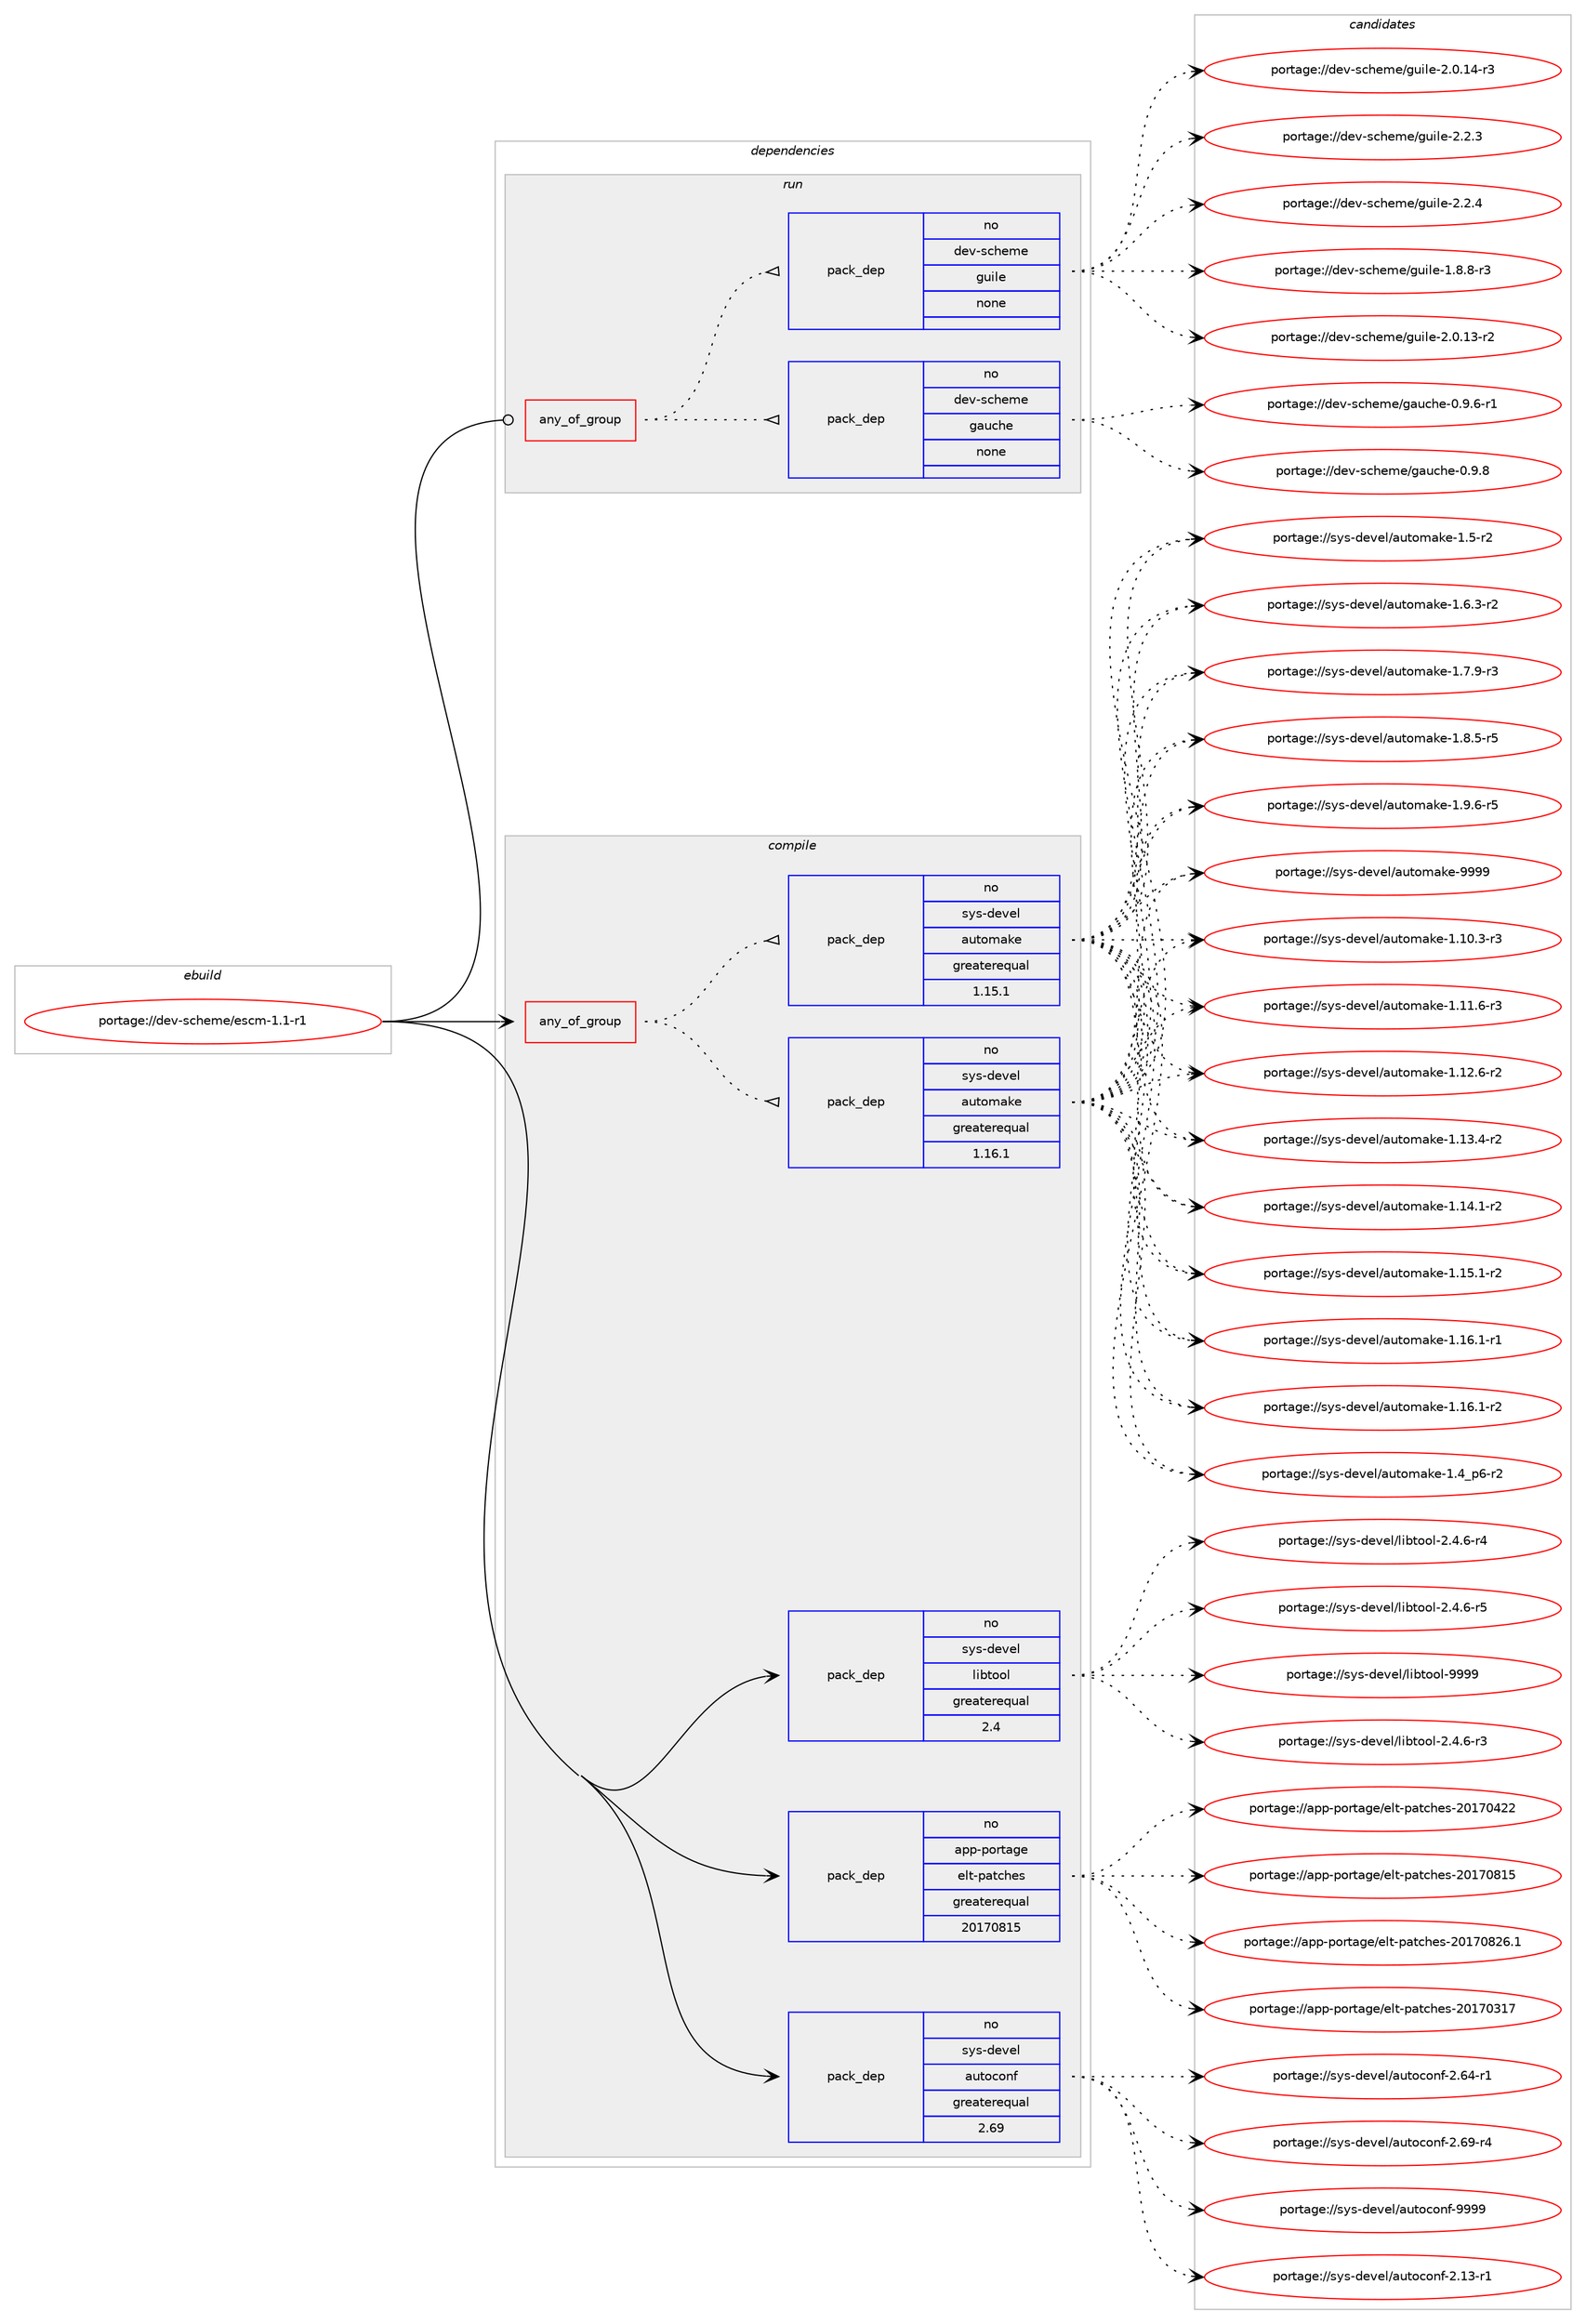digraph prolog {

# *************
# Graph options
# *************

newrank=true;
concentrate=true;
compound=true;
graph [rankdir=LR,fontname=Helvetica,fontsize=10,ranksep=1.5];#, ranksep=2.5, nodesep=0.2];
edge  [arrowhead=vee];
node  [fontname=Helvetica,fontsize=10];

# **********
# The ebuild
# **********

subgraph cluster_leftcol {
color=gray;
rank=same;
label=<<i>ebuild</i>>;
id [label="portage://dev-scheme/escm-1.1-r1", color=red, width=4, href="../dev-scheme/escm-1.1-r1.svg"];
}

# ****************
# The dependencies
# ****************

subgraph cluster_midcol {
color=gray;
label=<<i>dependencies</i>>;
subgraph cluster_compile {
fillcolor="#eeeeee";
style=filled;
label=<<i>compile</i>>;
subgraph any3492 {
dependency256882 [label=<<TABLE BORDER="0" CELLBORDER="1" CELLSPACING="0" CELLPADDING="4"><TR><TD CELLPADDING="10">any_of_group</TD></TR></TABLE>>, shape=none, color=red];subgraph pack183207 {
dependency256883 [label=<<TABLE BORDER="0" CELLBORDER="1" CELLSPACING="0" CELLPADDING="4" WIDTH="220"><TR><TD ROWSPAN="6" CELLPADDING="30">pack_dep</TD></TR><TR><TD WIDTH="110">no</TD></TR><TR><TD>sys-devel</TD></TR><TR><TD>automake</TD></TR><TR><TD>greaterequal</TD></TR><TR><TD>1.16.1</TD></TR></TABLE>>, shape=none, color=blue];
}
dependency256882:e -> dependency256883:w [weight=20,style="dotted",arrowhead="oinv"];
subgraph pack183208 {
dependency256884 [label=<<TABLE BORDER="0" CELLBORDER="1" CELLSPACING="0" CELLPADDING="4" WIDTH="220"><TR><TD ROWSPAN="6" CELLPADDING="30">pack_dep</TD></TR><TR><TD WIDTH="110">no</TD></TR><TR><TD>sys-devel</TD></TR><TR><TD>automake</TD></TR><TR><TD>greaterequal</TD></TR><TR><TD>1.15.1</TD></TR></TABLE>>, shape=none, color=blue];
}
dependency256882:e -> dependency256884:w [weight=20,style="dotted",arrowhead="oinv"];
}
id:e -> dependency256882:w [weight=20,style="solid",arrowhead="vee"];
subgraph pack183209 {
dependency256885 [label=<<TABLE BORDER="0" CELLBORDER="1" CELLSPACING="0" CELLPADDING="4" WIDTH="220"><TR><TD ROWSPAN="6" CELLPADDING="30">pack_dep</TD></TR><TR><TD WIDTH="110">no</TD></TR><TR><TD>app-portage</TD></TR><TR><TD>elt-patches</TD></TR><TR><TD>greaterequal</TD></TR><TR><TD>20170815</TD></TR></TABLE>>, shape=none, color=blue];
}
id:e -> dependency256885:w [weight=20,style="solid",arrowhead="vee"];
subgraph pack183210 {
dependency256886 [label=<<TABLE BORDER="0" CELLBORDER="1" CELLSPACING="0" CELLPADDING="4" WIDTH="220"><TR><TD ROWSPAN="6" CELLPADDING="30">pack_dep</TD></TR><TR><TD WIDTH="110">no</TD></TR><TR><TD>sys-devel</TD></TR><TR><TD>autoconf</TD></TR><TR><TD>greaterequal</TD></TR><TR><TD>2.69</TD></TR></TABLE>>, shape=none, color=blue];
}
id:e -> dependency256886:w [weight=20,style="solid",arrowhead="vee"];
subgraph pack183211 {
dependency256887 [label=<<TABLE BORDER="0" CELLBORDER="1" CELLSPACING="0" CELLPADDING="4" WIDTH="220"><TR><TD ROWSPAN="6" CELLPADDING="30">pack_dep</TD></TR><TR><TD WIDTH="110">no</TD></TR><TR><TD>sys-devel</TD></TR><TR><TD>libtool</TD></TR><TR><TD>greaterequal</TD></TR><TR><TD>2.4</TD></TR></TABLE>>, shape=none, color=blue];
}
id:e -> dependency256887:w [weight=20,style="solid",arrowhead="vee"];
}
subgraph cluster_compileandrun {
fillcolor="#eeeeee";
style=filled;
label=<<i>compile and run</i>>;
}
subgraph cluster_run {
fillcolor="#eeeeee";
style=filled;
label=<<i>run</i>>;
subgraph any3493 {
dependency256888 [label=<<TABLE BORDER="0" CELLBORDER="1" CELLSPACING="0" CELLPADDING="4"><TR><TD CELLPADDING="10">any_of_group</TD></TR></TABLE>>, shape=none, color=red];subgraph pack183212 {
dependency256889 [label=<<TABLE BORDER="0" CELLBORDER="1" CELLSPACING="0" CELLPADDING="4" WIDTH="220"><TR><TD ROWSPAN="6" CELLPADDING="30">pack_dep</TD></TR><TR><TD WIDTH="110">no</TD></TR><TR><TD>dev-scheme</TD></TR><TR><TD>gauche</TD></TR><TR><TD>none</TD></TR><TR><TD></TD></TR></TABLE>>, shape=none, color=blue];
}
dependency256888:e -> dependency256889:w [weight=20,style="dotted",arrowhead="oinv"];
subgraph pack183213 {
dependency256890 [label=<<TABLE BORDER="0" CELLBORDER="1" CELLSPACING="0" CELLPADDING="4" WIDTH="220"><TR><TD ROWSPAN="6" CELLPADDING="30">pack_dep</TD></TR><TR><TD WIDTH="110">no</TD></TR><TR><TD>dev-scheme</TD></TR><TR><TD>guile</TD></TR><TR><TD>none</TD></TR><TR><TD></TD></TR></TABLE>>, shape=none, color=blue];
}
dependency256888:e -> dependency256890:w [weight=20,style="dotted",arrowhead="oinv"];
}
id:e -> dependency256888:w [weight=20,style="solid",arrowhead="odot"];
}
}

# **************
# The candidates
# **************

subgraph cluster_choices {
rank=same;
color=gray;
label=<<i>candidates</i>>;

subgraph choice183207 {
color=black;
nodesep=1;
choiceportage11512111545100101118101108479711711611110997107101454946494846514511451 [label="portage://sys-devel/automake-1.10.3-r3", color=red, width=4,href="../sys-devel/automake-1.10.3-r3.svg"];
choiceportage11512111545100101118101108479711711611110997107101454946494946544511451 [label="portage://sys-devel/automake-1.11.6-r3", color=red, width=4,href="../sys-devel/automake-1.11.6-r3.svg"];
choiceportage11512111545100101118101108479711711611110997107101454946495046544511450 [label="portage://sys-devel/automake-1.12.6-r2", color=red, width=4,href="../sys-devel/automake-1.12.6-r2.svg"];
choiceportage11512111545100101118101108479711711611110997107101454946495146524511450 [label="portage://sys-devel/automake-1.13.4-r2", color=red, width=4,href="../sys-devel/automake-1.13.4-r2.svg"];
choiceportage11512111545100101118101108479711711611110997107101454946495246494511450 [label="portage://sys-devel/automake-1.14.1-r2", color=red, width=4,href="../sys-devel/automake-1.14.1-r2.svg"];
choiceportage11512111545100101118101108479711711611110997107101454946495346494511450 [label="portage://sys-devel/automake-1.15.1-r2", color=red, width=4,href="../sys-devel/automake-1.15.1-r2.svg"];
choiceportage11512111545100101118101108479711711611110997107101454946495446494511449 [label="portage://sys-devel/automake-1.16.1-r1", color=red, width=4,href="../sys-devel/automake-1.16.1-r1.svg"];
choiceportage11512111545100101118101108479711711611110997107101454946495446494511450 [label="portage://sys-devel/automake-1.16.1-r2", color=red, width=4,href="../sys-devel/automake-1.16.1-r2.svg"];
choiceportage115121115451001011181011084797117116111109971071014549465295112544511450 [label="portage://sys-devel/automake-1.4_p6-r2", color=red, width=4,href="../sys-devel/automake-1.4_p6-r2.svg"];
choiceportage11512111545100101118101108479711711611110997107101454946534511450 [label="portage://sys-devel/automake-1.5-r2", color=red, width=4,href="../sys-devel/automake-1.5-r2.svg"];
choiceportage115121115451001011181011084797117116111109971071014549465446514511450 [label="portage://sys-devel/automake-1.6.3-r2", color=red, width=4,href="../sys-devel/automake-1.6.3-r2.svg"];
choiceportage115121115451001011181011084797117116111109971071014549465546574511451 [label="portage://sys-devel/automake-1.7.9-r3", color=red, width=4,href="../sys-devel/automake-1.7.9-r3.svg"];
choiceportage115121115451001011181011084797117116111109971071014549465646534511453 [label="portage://sys-devel/automake-1.8.5-r5", color=red, width=4,href="../sys-devel/automake-1.8.5-r5.svg"];
choiceportage115121115451001011181011084797117116111109971071014549465746544511453 [label="portage://sys-devel/automake-1.9.6-r5", color=red, width=4,href="../sys-devel/automake-1.9.6-r5.svg"];
choiceportage115121115451001011181011084797117116111109971071014557575757 [label="portage://sys-devel/automake-9999", color=red, width=4,href="../sys-devel/automake-9999.svg"];
dependency256883:e -> choiceportage11512111545100101118101108479711711611110997107101454946494846514511451:w [style=dotted,weight="100"];
dependency256883:e -> choiceportage11512111545100101118101108479711711611110997107101454946494946544511451:w [style=dotted,weight="100"];
dependency256883:e -> choiceportage11512111545100101118101108479711711611110997107101454946495046544511450:w [style=dotted,weight="100"];
dependency256883:e -> choiceportage11512111545100101118101108479711711611110997107101454946495146524511450:w [style=dotted,weight="100"];
dependency256883:e -> choiceportage11512111545100101118101108479711711611110997107101454946495246494511450:w [style=dotted,weight="100"];
dependency256883:e -> choiceportage11512111545100101118101108479711711611110997107101454946495346494511450:w [style=dotted,weight="100"];
dependency256883:e -> choiceportage11512111545100101118101108479711711611110997107101454946495446494511449:w [style=dotted,weight="100"];
dependency256883:e -> choiceportage11512111545100101118101108479711711611110997107101454946495446494511450:w [style=dotted,weight="100"];
dependency256883:e -> choiceportage115121115451001011181011084797117116111109971071014549465295112544511450:w [style=dotted,weight="100"];
dependency256883:e -> choiceportage11512111545100101118101108479711711611110997107101454946534511450:w [style=dotted,weight="100"];
dependency256883:e -> choiceportage115121115451001011181011084797117116111109971071014549465446514511450:w [style=dotted,weight="100"];
dependency256883:e -> choiceportage115121115451001011181011084797117116111109971071014549465546574511451:w [style=dotted,weight="100"];
dependency256883:e -> choiceportage115121115451001011181011084797117116111109971071014549465646534511453:w [style=dotted,weight="100"];
dependency256883:e -> choiceportage115121115451001011181011084797117116111109971071014549465746544511453:w [style=dotted,weight="100"];
dependency256883:e -> choiceportage115121115451001011181011084797117116111109971071014557575757:w [style=dotted,weight="100"];
}
subgraph choice183208 {
color=black;
nodesep=1;
choiceportage11512111545100101118101108479711711611110997107101454946494846514511451 [label="portage://sys-devel/automake-1.10.3-r3", color=red, width=4,href="../sys-devel/automake-1.10.3-r3.svg"];
choiceportage11512111545100101118101108479711711611110997107101454946494946544511451 [label="portage://sys-devel/automake-1.11.6-r3", color=red, width=4,href="../sys-devel/automake-1.11.6-r3.svg"];
choiceportage11512111545100101118101108479711711611110997107101454946495046544511450 [label="portage://sys-devel/automake-1.12.6-r2", color=red, width=4,href="../sys-devel/automake-1.12.6-r2.svg"];
choiceportage11512111545100101118101108479711711611110997107101454946495146524511450 [label="portage://sys-devel/automake-1.13.4-r2", color=red, width=4,href="../sys-devel/automake-1.13.4-r2.svg"];
choiceportage11512111545100101118101108479711711611110997107101454946495246494511450 [label="portage://sys-devel/automake-1.14.1-r2", color=red, width=4,href="../sys-devel/automake-1.14.1-r2.svg"];
choiceportage11512111545100101118101108479711711611110997107101454946495346494511450 [label="portage://sys-devel/automake-1.15.1-r2", color=red, width=4,href="../sys-devel/automake-1.15.1-r2.svg"];
choiceportage11512111545100101118101108479711711611110997107101454946495446494511449 [label="portage://sys-devel/automake-1.16.1-r1", color=red, width=4,href="../sys-devel/automake-1.16.1-r1.svg"];
choiceportage11512111545100101118101108479711711611110997107101454946495446494511450 [label="portage://sys-devel/automake-1.16.1-r2", color=red, width=4,href="../sys-devel/automake-1.16.1-r2.svg"];
choiceportage115121115451001011181011084797117116111109971071014549465295112544511450 [label="portage://sys-devel/automake-1.4_p6-r2", color=red, width=4,href="../sys-devel/automake-1.4_p6-r2.svg"];
choiceportage11512111545100101118101108479711711611110997107101454946534511450 [label="portage://sys-devel/automake-1.5-r2", color=red, width=4,href="../sys-devel/automake-1.5-r2.svg"];
choiceportage115121115451001011181011084797117116111109971071014549465446514511450 [label="portage://sys-devel/automake-1.6.3-r2", color=red, width=4,href="../sys-devel/automake-1.6.3-r2.svg"];
choiceportage115121115451001011181011084797117116111109971071014549465546574511451 [label="portage://sys-devel/automake-1.7.9-r3", color=red, width=4,href="../sys-devel/automake-1.7.9-r3.svg"];
choiceportage115121115451001011181011084797117116111109971071014549465646534511453 [label="portage://sys-devel/automake-1.8.5-r5", color=red, width=4,href="../sys-devel/automake-1.8.5-r5.svg"];
choiceportage115121115451001011181011084797117116111109971071014549465746544511453 [label="portage://sys-devel/automake-1.9.6-r5", color=red, width=4,href="../sys-devel/automake-1.9.6-r5.svg"];
choiceportage115121115451001011181011084797117116111109971071014557575757 [label="portage://sys-devel/automake-9999", color=red, width=4,href="../sys-devel/automake-9999.svg"];
dependency256884:e -> choiceportage11512111545100101118101108479711711611110997107101454946494846514511451:w [style=dotted,weight="100"];
dependency256884:e -> choiceportage11512111545100101118101108479711711611110997107101454946494946544511451:w [style=dotted,weight="100"];
dependency256884:e -> choiceportage11512111545100101118101108479711711611110997107101454946495046544511450:w [style=dotted,weight="100"];
dependency256884:e -> choiceportage11512111545100101118101108479711711611110997107101454946495146524511450:w [style=dotted,weight="100"];
dependency256884:e -> choiceportage11512111545100101118101108479711711611110997107101454946495246494511450:w [style=dotted,weight="100"];
dependency256884:e -> choiceportage11512111545100101118101108479711711611110997107101454946495346494511450:w [style=dotted,weight="100"];
dependency256884:e -> choiceportage11512111545100101118101108479711711611110997107101454946495446494511449:w [style=dotted,weight="100"];
dependency256884:e -> choiceportage11512111545100101118101108479711711611110997107101454946495446494511450:w [style=dotted,weight="100"];
dependency256884:e -> choiceportage115121115451001011181011084797117116111109971071014549465295112544511450:w [style=dotted,weight="100"];
dependency256884:e -> choiceportage11512111545100101118101108479711711611110997107101454946534511450:w [style=dotted,weight="100"];
dependency256884:e -> choiceportage115121115451001011181011084797117116111109971071014549465446514511450:w [style=dotted,weight="100"];
dependency256884:e -> choiceportage115121115451001011181011084797117116111109971071014549465546574511451:w [style=dotted,weight="100"];
dependency256884:e -> choiceportage115121115451001011181011084797117116111109971071014549465646534511453:w [style=dotted,weight="100"];
dependency256884:e -> choiceportage115121115451001011181011084797117116111109971071014549465746544511453:w [style=dotted,weight="100"];
dependency256884:e -> choiceportage115121115451001011181011084797117116111109971071014557575757:w [style=dotted,weight="100"];
}
subgraph choice183209 {
color=black;
nodesep=1;
choiceportage97112112451121111141169710310147101108116451129711699104101115455048495548514955 [label="portage://app-portage/elt-patches-20170317", color=red, width=4,href="../app-portage/elt-patches-20170317.svg"];
choiceportage97112112451121111141169710310147101108116451129711699104101115455048495548525050 [label="portage://app-portage/elt-patches-20170422", color=red, width=4,href="../app-portage/elt-patches-20170422.svg"];
choiceportage97112112451121111141169710310147101108116451129711699104101115455048495548564953 [label="portage://app-portage/elt-patches-20170815", color=red, width=4,href="../app-portage/elt-patches-20170815.svg"];
choiceportage971121124511211111411697103101471011081164511297116991041011154550484955485650544649 [label="portage://app-portage/elt-patches-20170826.1", color=red, width=4,href="../app-portage/elt-patches-20170826.1.svg"];
dependency256885:e -> choiceportage97112112451121111141169710310147101108116451129711699104101115455048495548514955:w [style=dotted,weight="100"];
dependency256885:e -> choiceportage97112112451121111141169710310147101108116451129711699104101115455048495548525050:w [style=dotted,weight="100"];
dependency256885:e -> choiceportage97112112451121111141169710310147101108116451129711699104101115455048495548564953:w [style=dotted,weight="100"];
dependency256885:e -> choiceportage971121124511211111411697103101471011081164511297116991041011154550484955485650544649:w [style=dotted,weight="100"];
}
subgraph choice183210 {
color=black;
nodesep=1;
choiceportage1151211154510010111810110847971171161119911111010245504649514511449 [label="portage://sys-devel/autoconf-2.13-r1", color=red, width=4,href="../sys-devel/autoconf-2.13-r1.svg"];
choiceportage1151211154510010111810110847971171161119911111010245504654524511449 [label="portage://sys-devel/autoconf-2.64-r1", color=red, width=4,href="../sys-devel/autoconf-2.64-r1.svg"];
choiceportage1151211154510010111810110847971171161119911111010245504654574511452 [label="portage://sys-devel/autoconf-2.69-r4", color=red, width=4,href="../sys-devel/autoconf-2.69-r4.svg"];
choiceportage115121115451001011181011084797117116111991111101024557575757 [label="portage://sys-devel/autoconf-9999", color=red, width=4,href="../sys-devel/autoconf-9999.svg"];
dependency256886:e -> choiceportage1151211154510010111810110847971171161119911111010245504649514511449:w [style=dotted,weight="100"];
dependency256886:e -> choiceportage1151211154510010111810110847971171161119911111010245504654524511449:w [style=dotted,weight="100"];
dependency256886:e -> choiceportage1151211154510010111810110847971171161119911111010245504654574511452:w [style=dotted,weight="100"];
dependency256886:e -> choiceportage115121115451001011181011084797117116111991111101024557575757:w [style=dotted,weight="100"];
}
subgraph choice183211 {
color=black;
nodesep=1;
choiceportage1151211154510010111810110847108105981161111111084550465246544511451 [label="portage://sys-devel/libtool-2.4.6-r3", color=red, width=4,href="../sys-devel/libtool-2.4.6-r3.svg"];
choiceportage1151211154510010111810110847108105981161111111084550465246544511452 [label="portage://sys-devel/libtool-2.4.6-r4", color=red, width=4,href="../sys-devel/libtool-2.4.6-r4.svg"];
choiceportage1151211154510010111810110847108105981161111111084550465246544511453 [label="portage://sys-devel/libtool-2.4.6-r5", color=red, width=4,href="../sys-devel/libtool-2.4.6-r5.svg"];
choiceportage1151211154510010111810110847108105981161111111084557575757 [label="portage://sys-devel/libtool-9999", color=red, width=4,href="../sys-devel/libtool-9999.svg"];
dependency256887:e -> choiceportage1151211154510010111810110847108105981161111111084550465246544511451:w [style=dotted,weight="100"];
dependency256887:e -> choiceportage1151211154510010111810110847108105981161111111084550465246544511452:w [style=dotted,weight="100"];
dependency256887:e -> choiceportage1151211154510010111810110847108105981161111111084550465246544511453:w [style=dotted,weight="100"];
dependency256887:e -> choiceportage1151211154510010111810110847108105981161111111084557575757:w [style=dotted,weight="100"];
}
subgraph choice183212 {
color=black;
nodesep=1;
choiceportage10010111845115991041011091014710397117991041014548465746544511449 [label="portage://dev-scheme/gauche-0.9.6-r1", color=red, width=4,href="../dev-scheme/gauche-0.9.6-r1.svg"];
choiceportage1001011184511599104101109101471039711799104101454846574656 [label="portage://dev-scheme/gauche-0.9.8", color=red, width=4,href="../dev-scheme/gauche-0.9.8.svg"];
dependency256889:e -> choiceportage10010111845115991041011091014710397117991041014548465746544511449:w [style=dotted,weight="100"];
dependency256889:e -> choiceportage1001011184511599104101109101471039711799104101454846574656:w [style=dotted,weight="100"];
}
subgraph choice183213 {
color=black;
nodesep=1;
choiceportage1001011184511599104101109101471031171051081014549465646564511451 [label="portage://dev-scheme/guile-1.8.8-r3", color=red, width=4,href="../dev-scheme/guile-1.8.8-r3.svg"];
choiceportage100101118451159910410110910147103117105108101455046484649514511450 [label="portage://dev-scheme/guile-2.0.13-r2", color=red, width=4,href="../dev-scheme/guile-2.0.13-r2.svg"];
choiceportage100101118451159910410110910147103117105108101455046484649524511451 [label="portage://dev-scheme/guile-2.0.14-r3", color=red, width=4,href="../dev-scheme/guile-2.0.14-r3.svg"];
choiceportage100101118451159910410110910147103117105108101455046504651 [label="portage://dev-scheme/guile-2.2.3", color=red, width=4,href="../dev-scheme/guile-2.2.3.svg"];
choiceportage100101118451159910410110910147103117105108101455046504652 [label="portage://dev-scheme/guile-2.2.4", color=red, width=4,href="../dev-scheme/guile-2.2.4.svg"];
dependency256890:e -> choiceportage1001011184511599104101109101471031171051081014549465646564511451:w [style=dotted,weight="100"];
dependency256890:e -> choiceportage100101118451159910410110910147103117105108101455046484649514511450:w [style=dotted,weight="100"];
dependency256890:e -> choiceportage100101118451159910410110910147103117105108101455046484649524511451:w [style=dotted,weight="100"];
dependency256890:e -> choiceportage100101118451159910410110910147103117105108101455046504651:w [style=dotted,weight="100"];
dependency256890:e -> choiceportage100101118451159910410110910147103117105108101455046504652:w [style=dotted,weight="100"];
}
}

}
